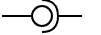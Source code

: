 <mxfile version="13.6.5" type="github">
  <diagram name="Page-1" id="6133507b-19e7-1e82-6fc7-422aa6c4b21f">
    <mxGraphModel dx="1026" dy="487" grid="1" gridSize="10" guides="1" tooltips="1" connect="1" arrows="1" fold="1" page="1" pageScale="1" pageWidth="1100" pageHeight="850" background="#ffffff" math="0" shadow="0">
      <root>
        <mxCell id="0" />
        <mxCell id="1" parent="0" />
        <mxCell id="69BjDO3s0FQVV8NTU8P7-1" value="" style="rounded=0;orthogonalLoop=1;jettySize=auto;html=1;endArrow=none;endFill=0;" edge="1" target="69BjDO3s0FQVV8NTU8P7-3" parent="1">
          <mxGeometry relative="1" as="geometry">
            <mxPoint x="500" y="345" as="sourcePoint" />
          </mxGeometry>
        </mxCell>
        <mxCell id="69BjDO3s0FQVV8NTU8P7-2" value="" style="rounded=0;orthogonalLoop=1;jettySize=auto;html=1;endArrow=halfCircle;endFill=0;entryX=0.5;entryY=0.5;entryDx=0;entryDy=0;endSize=6;strokeWidth=1;" edge="1" target="69BjDO3s0FQVV8NTU8P7-3" parent="1">
          <mxGeometry relative="1" as="geometry">
            <mxPoint x="540" y="345" as="sourcePoint" />
          </mxGeometry>
        </mxCell>
        <mxCell id="69BjDO3s0FQVV8NTU8P7-3" value="" style="ellipse;whiteSpace=wrap;html=1;fontFamily=Helvetica;fontSize=12;fontColor=#000000;align=center;strokeColor=#000000;fillColor=#ffffff;points=[];aspect=fixed;resizable=0;" vertex="1" parent="1">
          <mxGeometry x="515" y="340" width="10" height="10" as="geometry" />
        </mxCell>
      </root>
    </mxGraphModel>
  </diagram>
</mxfile>
